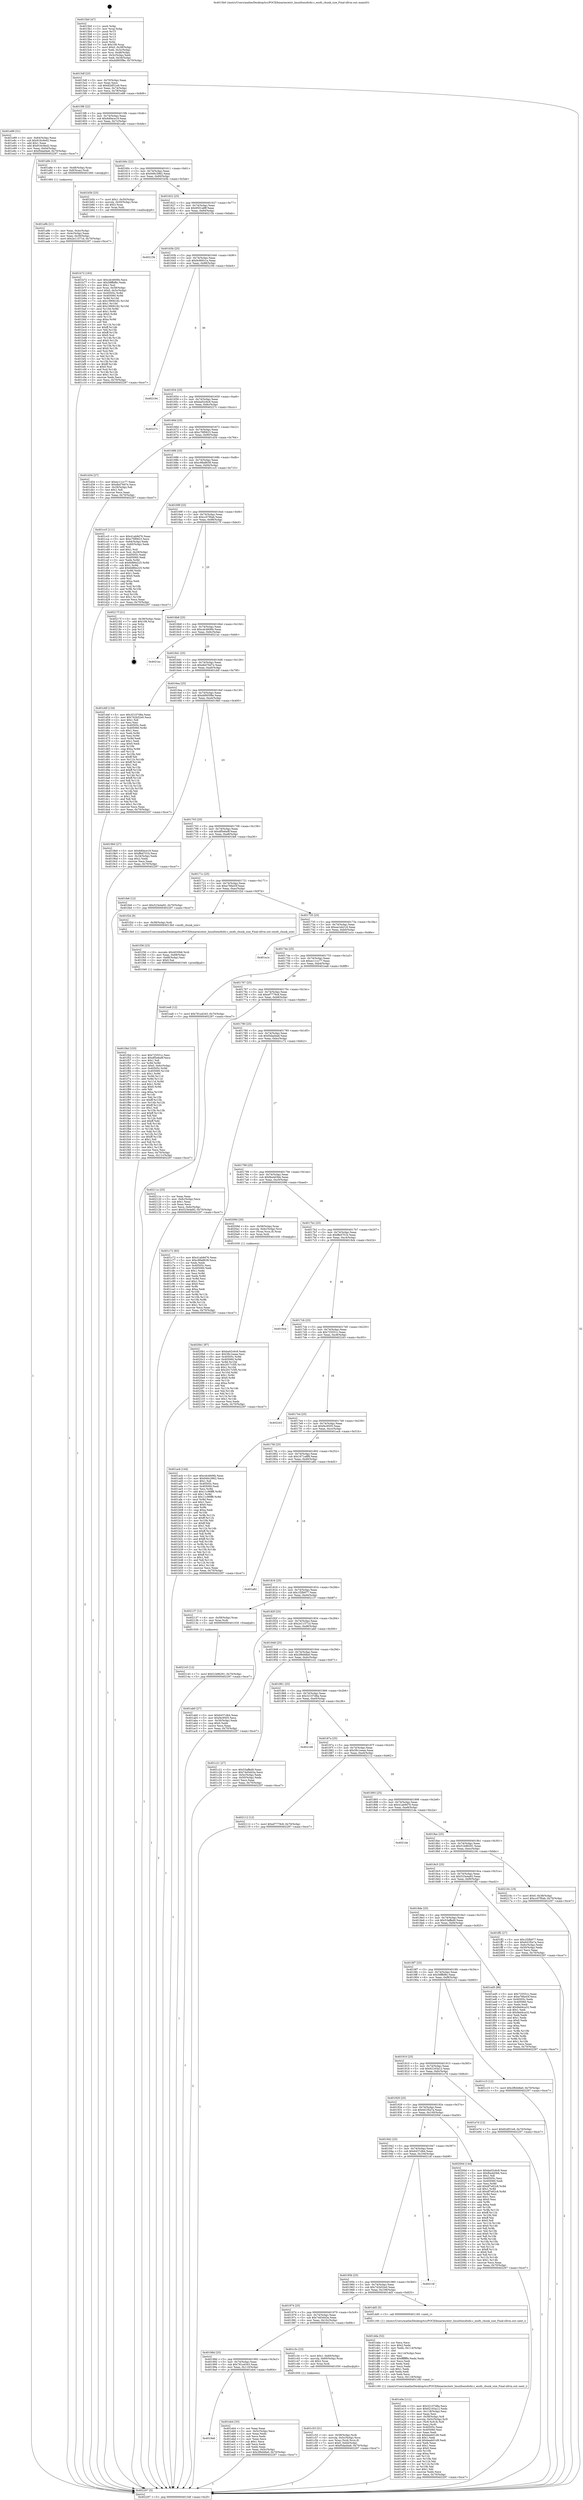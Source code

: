 digraph "0x4015b0" {
  label = "0x4015b0 (/mnt/c/Users/mathe/Desktop/tcc/POCII/binaries/extr_linuxfsexofsdir.c_exofs_chunk_size_Final-ollvm.out::main(0))"
  labelloc = "t"
  node[shape=record]

  Entry [label="",width=0.3,height=0.3,shape=circle,fillcolor=black,style=filled]
  "0x4015df" [label="{
     0x4015df [23]\l
     | [instrs]\l
     &nbsp;&nbsp;0x4015df \<+3\>: mov -0x70(%rbp),%eax\l
     &nbsp;&nbsp;0x4015e2 \<+2\>: mov %eax,%ecx\l
     &nbsp;&nbsp;0x4015e4 \<+6\>: sub $0x82df31e9,%ecx\l
     &nbsp;&nbsp;0x4015ea \<+3\>: mov %eax,-0x74(%rbp)\l
     &nbsp;&nbsp;0x4015ed \<+3\>: mov %ecx,-0x78(%rbp)\l
     &nbsp;&nbsp;0x4015f0 \<+6\>: je 0000000000401e89 \<main+0x8d9\>\l
  }"]
  "0x401e89" [label="{
     0x401e89 [31]\l
     | [instrs]\l
     &nbsp;&nbsp;0x401e89 \<+3\>: mov -0x64(%rbp),%eax\l
     &nbsp;&nbsp;0x401e8c \<+5\>: sub $0x916c9ed2,%eax\l
     &nbsp;&nbsp;0x401e91 \<+3\>: add $0x1,%eax\l
     &nbsp;&nbsp;0x401e94 \<+5\>: add $0x916c9ed2,%eax\l
     &nbsp;&nbsp;0x401e99 \<+3\>: mov %eax,-0x64(%rbp)\l
     &nbsp;&nbsp;0x401e9c \<+7\>: movl $0xf5dad4a6,-0x70(%rbp)\l
     &nbsp;&nbsp;0x401ea3 \<+5\>: jmp 0000000000402297 \<main+0xce7\>\l
  }"]
  "0x4015f6" [label="{
     0x4015f6 [22]\l
     | [instrs]\l
     &nbsp;&nbsp;0x4015f6 \<+5\>: jmp 00000000004015fb \<main+0x4b\>\l
     &nbsp;&nbsp;0x4015fb \<+3\>: mov -0x74(%rbp),%eax\l
     &nbsp;&nbsp;0x4015fe \<+5\>: sub $0x8d0ece19,%eax\l
     &nbsp;&nbsp;0x401603 \<+3\>: mov %eax,-0x7c(%rbp)\l
     &nbsp;&nbsp;0x401606 \<+6\>: je 0000000000401a8e \<main+0x4de\>\l
  }"]
  Exit [label="",width=0.3,height=0.3,shape=circle,fillcolor=black,style=filled,peripheries=2]
  "0x401a8e" [label="{
     0x401a8e [13]\l
     | [instrs]\l
     &nbsp;&nbsp;0x401a8e \<+4\>: mov -0x48(%rbp),%rax\l
     &nbsp;&nbsp;0x401a92 \<+4\>: mov 0x8(%rax),%rdi\l
     &nbsp;&nbsp;0x401a96 \<+5\>: call 0000000000401060 \<atoi@plt\>\l
     | [calls]\l
     &nbsp;&nbsp;0x401060 \{1\} (unknown)\l
  }"]
  "0x40160c" [label="{
     0x40160c [22]\l
     | [instrs]\l
     &nbsp;&nbsp;0x40160c \<+5\>: jmp 0000000000401611 \<main+0x61\>\l
     &nbsp;&nbsp;0x401611 \<+3\>: mov -0x74(%rbp),%eax\l
     &nbsp;&nbsp;0x401614 \<+5\>: sub $0x946c3962,%eax\l
     &nbsp;&nbsp;0x401619 \<+3\>: mov %eax,-0x80(%rbp)\l
     &nbsp;&nbsp;0x40161c \<+6\>: je 0000000000401b5b \<main+0x5ab\>\l
  }"]
  "0x402143" [label="{
     0x402143 [12]\l
     | [instrs]\l
     &nbsp;&nbsp;0x402143 \<+7\>: movl $0x51b96291,-0x70(%rbp)\l
     &nbsp;&nbsp;0x40214a \<+5\>: jmp 0000000000402297 \<main+0xce7\>\l
  }"]
  "0x401b5b" [label="{
     0x401b5b [23]\l
     | [instrs]\l
     &nbsp;&nbsp;0x401b5b \<+7\>: movl $0x1,-0x50(%rbp)\l
     &nbsp;&nbsp;0x401b62 \<+4\>: movslq -0x50(%rbp),%rax\l
     &nbsp;&nbsp;0x401b66 \<+4\>: shl $0x3,%rax\l
     &nbsp;&nbsp;0x401b6a \<+3\>: mov %rax,%rdi\l
     &nbsp;&nbsp;0x401b6d \<+5\>: call 0000000000401050 \<malloc@plt\>\l
     | [calls]\l
     &nbsp;&nbsp;0x401050 \{1\} (unknown)\l
  }"]
  "0x401622" [label="{
     0x401622 [25]\l
     | [instrs]\l
     &nbsp;&nbsp;0x401622 \<+5\>: jmp 0000000000401627 \<main+0x77\>\l
     &nbsp;&nbsp;0x401627 \<+3\>: mov -0x74(%rbp),%eax\l
     &nbsp;&nbsp;0x40162a \<+5\>: sub $0x9501a8ff,%eax\l
     &nbsp;&nbsp;0x40162f \<+6\>: mov %eax,-0x84(%rbp)\l
     &nbsp;&nbsp;0x401635 \<+6\>: je 000000000040215b \<main+0xbab\>\l
  }"]
  "0x4020b1" [label="{
     0x4020b1 [97]\l
     | [instrs]\l
     &nbsp;&nbsp;0x4020b1 \<+5\>: mov $0xba02c6c8,%edx\l
     &nbsp;&nbsp;0x4020b6 \<+5\>: mov $0x39c1eeaa,%esi\l
     &nbsp;&nbsp;0x4020bb \<+8\>: mov 0x40505c,%r8d\l
     &nbsp;&nbsp;0x4020c3 \<+8\>: mov 0x405060,%r9d\l
     &nbsp;&nbsp;0x4020cb \<+3\>: mov %r8d,%r10d\l
     &nbsp;&nbsp;0x4020ce \<+7\>: sub $0x2017c5f5,%r10d\l
     &nbsp;&nbsp;0x4020d5 \<+4\>: sub $0x1,%r10d\l
     &nbsp;&nbsp;0x4020d9 \<+7\>: add $0x2017c5f5,%r10d\l
     &nbsp;&nbsp;0x4020e0 \<+4\>: imul %r10d,%r8d\l
     &nbsp;&nbsp;0x4020e4 \<+4\>: and $0x1,%r8d\l
     &nbsp;&nbsp;0x4020e8 \<+4\>: cmp $0x0,%r8d\l
     &nbsp;&nbsp;0x4020ec \<+4\>: sete %r11b\l
     &nbsp;&nbsp;0x4020f0 \<+4\>: cmp $0xa,%r9d\l
     &nbsp;&nbsp;0x4020f4 \<+3\>: setl %bl\l
     &nbsp;&nbsp;0x4020f7 \<+3\>: mov %r11b,%r14b\l
     &nbsp;&nbsp;0x4020fa \<+3\>: and %bl,%r14b\l
     &nbsp;&nbsp;0x4020fd \<+3\>: xor %bl,%r11b\l
     &nbsp;&nbsp;0x402100 \<+3\>: or %r11b,%r14b\l
     &nbsp;&nbsp;0x402103 \<+4\>: test $0x1,%r14b\l
     &nbsp;&nbsp;0x402107 \<+3\>: cmovne %esi,%edx\l
     &nbsp;&nbsp;0x40210a \<+3\>: mov %edx,-0x70(%rbp)\l
     &nbsp;&nbsp;0x40210d \<+5\>: jmp 0000000000402297 \<main+0xce7\>\l
  }"]
  "0x40215b" [label="{
     0x40215b\l
  }", style=dashed]
  "0x40163b" [label="{
     0x40163b [25]\l
     | [instrs]\l
     &nbsp;&nbsp;0x40163b \<+5\>: jmp 0000000000401640 \<main+0x90\>\l
     &nbsp;&nbsp;0x401640 \<+3\>: mov -0x74(%rbp),%eax\l
     &nbsp;&nbsp;0x401643 \<+5\>: sub $0x9c900c1a,%eax\l
     &nbsp;&nbsp;0x401648 \<+6\>: mov %eax,-0x88(%rbp)\l
     &nbsp;&nbsp;0x40164e \<+6\>: je 0000000000402194 \<main+0xbe4\>\l
  }"]
  "0x401f4d" [label="{
     0x401f4d [153]\l
     | [instrs]\l
     &nbsp;&nbsp;0x401f4d \<+5\>: mov $0x725551c,%esi\l
     &nbsp;&nbsp;0x401f52 \<+5\>: mov $0xdf5e6a9f,%ecx\l
     &nbsp;&nbsp;0x401f57 \<+2\>: mov $0x1,%dl\l
     &nbsp;&nbsp;0x401f59 \<+3\>: xor %r8d,%r8d\l
     &nbsp;&nbsp;0x401f5c \<+7\>: movl $0x0,-0x6c(%rbp)\l
     &nbsp;&nbsp;0x401f63 \<+8\>: mov 0x40505c,%r9d\l
     &nbsp;&nbsp;0x401f6b \<+8\>: mov 0x405060,%r10d\l
     &nbsp;&nbsp;0x401f73 \<+4\>: sub $0x1,%r8d\l
     &nbsp;&nbsp;0x401f77 \<+3\>: mov %r9d,%r11d\l
     &nbsp;&nbsp;0x401f7a \<+3\>: add %r8d,%r11d\l
     &nbsp;&nbsp;0x401f7d \<+4\>: imul %r11d,%r9d\l
     &nbsp;&nbsp;0x401f81 \<+4\>: and $0x1,%r9d\l
     &nbsp;&nbsp;0x401f85 \<+4\>: cmp $0x0,%r9d\l
     &nbsp;&nbsp;0x401f89 \<+3\>: sete %bl\l
     &nbsp;&nbsp;0x401f8c \<+4\>: cmp $0xa,%r10d\l
     &nbsp;&nbsp;0x401f90 \<+4\>: setl %r14b\l
     &nbsp;&nbsp;0x401f94 \<+3\>: mov %bl,%r15b\l
     &nbsp;&nbsp;0x401f97 \<+4\>: xor $0xff,%r15b\l
     &nbsp;&nbsp;0x401f9b \<+3\>: mov %r14b,%r12b\l
     &nbsp;&nbsp;0x401f9e \<+4\>: xor $0xff,%r12b\l
     &nbsp;&nbsp;0x401fa2 \<+3\>: xor $0x1,%dl\l
     &nbsp;&nbsp;0x401fa5 \<+3\>: mov %r15b,%r13b\l
     &nbsp;&nbsp;0x401fa8 \<+4\>: and $0xff,%r13b\l
     &nbsp;&nbsp;0x401fac \<+2\>: and %dl,%bl\l
     &nbsp;&nbsp;0x401fae \<+3\>: mov %r12b,%dil\l
     &nbsp;&nbsp;0x401fb1 \<+4\>: and $0xff,%dil\l
     &nbsp;&nbsp;0x401fb5 \<+3\>: and %dl,%r14b\l
     &nbsp;&nbsp;0x401fb8 \<+3\>: or %bl,%r13b\l
     &nbsp;&nbsp;0x401fbb \<+3\>: or %r14b,%dil\l
     &nbsp;&nbsp;0x401fbe \<+3\>: xor %dil,%r13b\l
     &nbsp;&nbsp;0x401fc1 \<+3\>: or %r12b,%r15b\l
     &nbsp;&nbsp;0x401fc4 \<+4\>: xor $0xff,%r15b\l
     &nbsp;&nbsp;0x401fc8 \<+3\>: or $0x1,%dl\l
     &nbsp;&nbsp;0x401fcb \<+3\>: and %dl,%r15b\l
     &nbsp;&nbsp;0x401fce \<+3\>: or %r15b,%r13b\l
     &nbsp;&nbsp;0x401fd1 \<+4\>: test $0x1,%r13b\l
     &nbsp;&nbsp;0x401fd5 \<+3\>: cmovne %ecx,%esi\l
     &nbsp;&nbsp;0x401fd8 \<+3\>: mov %esi,-0x70(%rbp)\l
     &nbsp;&nbsp;0x401fdb \<+6\>: mov %eax,-0x11c(%rbp)\l
     &nbsp;&nbsp;0x401fe1 \<+5\>: jmp 0000000000402297 \<main+0xce7\>\l
  }"]
  "0x402194" [label="{
     0x402194\l
  }", style=dashed]
  "0x401654" [label="{
     0x401654 [25]\l
     | [instrs]\l
     &nbsp;&nbsp;0x401654 \<+5\>: jmp 0000000000401659 \<main+0xa9\>\l
     &nbsp;&nbsp;0x401659 \<+3\>: mov -0x74(%rbp),%eax\l
     &nbsp;&nbsp;0x40165c \<+5\>: sub $0xba02c6c8,%eax\l
     &nbsp;&nbsp;0x401661 \<+6\>: mov %eax,-0x8c(%rbp)\l
     &nbsp;&nbsp;0x401667 \<+6\>: je 000000000040227c \<main+0xccc\>\l
  }"]
  "0x401f36" [label="{
     0x401f36 [23]\l
     | [instrs]\l
     &nbsp;&nbsp;0x401f36 \<+10\>: movabs $0x4030b6,%rdi\l
     &nbsp;&nbsp;0x401f40 \<+3\>: mov %eax,-0x68(%rbp)\l
     &nbsp;&nbsp;0x401f43 \<+3\>: mov -0x68(%rbp),%esi\l
     &nbsp;&nbsp;0x401f46 \<+2\>: mov $0x0,%al\l
     &nbsp;&nbsp;0x401f48 \<+5\>: call 0000000000401040 \<printf@plt\>\l
     | [calls]\l
     &nbsp;&nbsp;0x401040 \{1\} (unknown)\l
  }"]
  "0x40227c" [label="{
     0x40227c\l
  }", style=dashed]
  "0x40166d" [label="{
     0x40166d [25]\l
     | [instrs]\l
     &nbsp;&nbsp;0x40166d \<+5\>: jmp 0000000000401672 \<main+0xc2\>\l
     &nbsp;&nbsp;0x401672 \<+3\>: mov -0x74(%rbp),%eax\l
     &nbsp;&nbsp;0x401675 \<+5\>: sub $0xc76f0623,%eax\l
     &nbsp;&nbsp;0x40167a \<+6\>: mov %eax,-0x90(%rbp)\l
     &nbsp;&nbsp;0x401680 \<+6\>: je 0000000000401d34 \<main+0x784\>\l
  }"]
  "0x4019a6" [label="{
     0x4019a6\l
  }", style=dashed]
  "0x401d34" [label="{
     0x401d34 [27]\l
     | [instrs]\l
     &nbsp;&nbsp;0x401d34 \<+5\>: mov $0xec11cc77,%eax\l
     &nbsp;&nbsp;0x401d39 \<+5\>: mov $0xdbd76d7e,%ecx\l
     &nbsp;&nbsp;0x401d3e \<+3\>: mov -0x29(%rbp),%dl\l
     &nbsp;&nbsp;0x401d41 \<+3\>: test $0x1,%dl\l
     &nbsp;&nbsp;0x401d44 \<+3\>: cmovne %ecx,%eax\l
     &nbsp;&nbsp;0x401d47 \<+3\>: mov %eax,-0x70(%rbp)\l
     &nbsp;&nbsp;0x401d4a \<+5\>: jmp 0000000000402297 \<main+0xce7\>\l
  }"]
  "0x401686" [label="{
     0x401686 [25]\l
     | [instrs]\l
     &nbsp;&nbsp;0x401686 \<+5\>: jmp 000000000040168b \<main+0xdb\>\l
     &nbsp;&nbsp;0x40168b \<+3\>: mov -0x74(%rbp),%eax\l
     &nbsp;&nbsp;0x40168e \<+5\>: sub $0xc98a8638,%eax\l
     &nbsp;&nbsp;0x401693 \<+6\>: mov %eax,-0x94(%rbp)\l
     &nbsp;&nbsp;0x401699 \<+6\>: je 0000000000401cc5 \<main+0x715\>\l
  }"]
  "0x401eb4" [label="{
     0x401eb4 [33]\l
     | [instrs]\l
     &nbsp;&nbsp;0x401eb4 \<+2\>: xor %eax,%eax\l
     &nbsp;&nbsp;0x401eb6 \<+3\>: mov -0x5c(%rbp),%ecx\l
     &nbsp;&nbsp;0x401eb9 \<+2\>: mov %eax,%edx\l
     &nbsp;&nbsp;0x401ebb \<+2\>: sub %ecx,%edx\l
     &nbsp;&nbsp;0x401ebd \<+2\>: mov %eax,%ecx\l
     &nbsp;&nbsp;0x401ebf \<+3\>: sub $0x1,%ecx\l
     &nbsp;&nbsp;0x401ec2 \<+2\>: add %ecx,%edx\l
     &nbsp;&nbsp;0x401ec4 \<+2\>: sub %edx,%eax\l
     &nbsp;&nbsp;0x401ec6 \<+3\>: mov %eax,-0x5c(%rbp)\l
     &nbsp;&nbsp;0x401ec9 \<+7\>: movl $0x2f6d48a0,-0x70(%rbp)\l
     &nbsp;&nbsp;0x401ed0 \<+5\>: jmp 0000000000402297 \<main+0xce7\>\l
  }"]
  "0x401cc5" [label="{
     0x401cc5 [111]\l
     | [instrs]\l
     &nbsp;&nbsp;0x401cc5 \<+5\>: mov $0x41ab9d76,%eax\l
     &nbsp;&nbsp;0x401cca \<+5\>: mov $0xc76f0623,%ecx\l
     &nbsp;&nbsp;0x401ccf \<+3\>: mov -0x64(%rbp),%edx\l
     &nbsp;&nbsp;0x401cd2 \<+3\>: cmp -0x60(%rbp),%edx\l
     &nbsp;&nbsp;0x401cd5 \<+4\>: setl %sil\l
     &nbsp;&nbsp;0x401cd9 \<+4\>: and $0x1,%sil\l
     &nbsp;&nbsp;0x401cdd \<+4\>: mov %sil,-0x29(%rbp)\l
     &nbsp;&nbsp;0x401ce1 \<+7\>: mov 0x40505c,%edx\l
     &nbsp;&nbsp;0x401ce8 \<+7\>: mov 0x405060,%edi\l
     &nbsp;&nbsp;0x401cef \<+3\>: mov %edx,%r8d\l
     &nbsp;&nbsp;0x401cf2 \<+7\>: sub $0x6d86e225,%r8d\l
     &nbsp;&nbsp;0x401cf9 \<+4\>: sub $0x1,%r8d\l
     &nbsp;&nbsp;0x401cfd \<+7\>: add $0x6d86e225,%r8d\l
     &nbsp;&nbsp;0x401d04 \<+4\>: imul %r8d,%edx\l
     &nbsp;&nbsp;0x401d08 \<+3\>: and $0x1,%edx\l
     &nbsp;&nbsp;0x401d0b \<+3\>: cmp $0x0,%edx\l
     &nbsp;&nbsp;0x401d0e \<+4\>: sete %sil\l
     &nbsp;&nbsp;0x401d12 \<+3\>: cmp $0xa,%edi\l
     &nbsp;&nbsp;0x401d15 \<+4\>: setl %r9b\l
     &nbsp;&nbsp;0x401d19 \<+3\>: mov %sil,%r10b\l
     &nbsp;&nbsp;0x401d1c \<+3\>: and %r9b,%r10b\l
     &nbsp;&nbsp;0x401d1f \<+3\>: xor %r9b,%sil\l
     &nbsp;&nbsp;0x401d22 \<+3\>: or %sil,%r10b\l
     &nbsp;&nbsp;0x401d25 \<+4\>: test $0x1,%r10b\l
     &nbsp;&nbsp;0x401d29 \<+3\>: cmovne %ecx,%eax\l
     &nbsp;&nbsp;0x401d2c \<+3\>: mov %eax,-0x70(%rbp)\l
     &nbsp;&nbsp;0x401d2f \<+5\>: jmp 0000000000402297 \<main+0xce7\>\l
  }"]
  "0x40169f" [label="{
     0x40169f [25]\l
     | [instrs]\l
     &nbsp;&nbsp;0x40169f \<+5\>: jmp 00000000004016a4 \<main+0xf4\>\l
     &nbsp;&nbsp;0x4016a4 \<+3\>: mov -0x74(%rbp),%eax\l
     &nbsp;&nbsp;0x4016a7 \<+5\>: sub $0xcc07f0ab,%eax\l
     &nbsp;&nbsp;0x4016ac \<+6\>: mov %eax,-0x98(%rbp)\l
     &nbsp;&nbsp;0x4016b2 \<+6\>: je 000000000040217f \<main+0xbcf\>\l
  }"]
  "0x401e0e" [label="{
     0x401e0e [111]\l
     | [instrs]\l
     &nbsp;&nbsp;0x401e0e \<+5\>: mov $0x32107d8a,%ecx\l
     &nbsp;&nbsp;0x401e13 \<+5\>: mov $0x62163a12,%edx\l
     &nbsp;&nbsp;0x401e18 \<+6\>: mov -0x118(%rbp),%esi\l
     &nbsp;&nbsp;0x401e1e \<+3\>: imul %eax,%esi\l
     &nbsp;&nbsp;0x401e21 \<+4\>: mov -0x58(%rbp),%r8\l
     &nbsp;&nbsp;0x401e25 \<+4\>: movslq -0x5c(%rbp),%r9\l
     &nbsp;&nbsp;0x401e29 \<+4\>: mov (%r8,%r9,8),%r8\l
     &nbsp;&nbsp;0x401e2d \<+3\>: mov %esi,(%r8)\l
     &nbsp;&nbsp;0x401e30 \<+7\>: mov 0x40505c,%eax\l
     &nbsp;&nbsp;0x401e37 \<+7\>: mov 0x405060,%esi\l
     &nbsp;&nbsp;0x401e3e \<+2\>: mov %eax,%edi\l
     &nbsp;&nbsp;0x401e40 \<+6\>: sub $0xbeeb01d9,%edi\l
     &nbsp;&nbsp;0x401e46 \<+3\>: sub $0x1,%edi\l
     &nbsp;&nbsp;0x401e49 \<+6\>: add $0xbeeb01d9,%edi\l
     &nbsp;&nbsp;0x401e4f \<+3\>: imul %edi,%eax\l
     &nbsp;&nbsp;0x401e52 \<+3\>: and $0x1,%eax\l
     &nbsp;&nbsp;0x401e55 \<+3\>: cmp $0x0,%eax\l
     &nbsp;&nbsp;0x401e58 \<+4\>: sete %r10b\l
     &nbsp;&nbsp;0x401e5c \<+3\>: cmp $0xa,%esi\l
     &nbsp;&nbsp;0x401e5f \<+4\>: setl %r11b\l
     &nbsp;&nbsp;0x401e63 \<+3\>: mov %r10b,%bl\l
     &nbsp;&nbsp;0x401e66 \<+3\>: and %r11b,%bl\l
     &nbsp;&nbsp;0x401e69 \<+3\>: xor %r11b,%r10b\l
     &nbsp;&nbsp;0x401e6c \<+3\>: or %r10b,%bl\l
     &nbsp;&nbsp;0x401e6f \<+3\>: test $0x1,%bl\l
     &nbsp;&nbsp;0x401e72 \<+3\>: cmovne %edx,%ecx\l
     &nbsp;&nbsp;0x401e75 \<+3\>: mov %ecx,-0x70(%rbp)\l
     &nbsp;&nbsp;0x401e78 \<+5\>: jmp 0000000000402297 \<main+0xce7\>\l
  }"]
  "0x40217f" [label="{
     0x40217f [21]\l
     | [instrs]\l
     &nbsp;&nbsp;0x40217f \<+3\>: mov -0x38(%rbp),%eax\l
     &nbsp;&nbsp;0x402182 \<+7\>: add $0x108,%rsp\l
     &nbsp;&nbsp;0x402189 \<+1\>: pop %rbx\l
     &nbsp;&nbsp;0x40218a \<+2\>: pop %r12\l
     &nbsp;&nbsp;0x40218c \<+2\>: pop %r13\l
     &nbsp;&nbsp;0x40218e \<+2\>: pop %r14\l
     &nbsp;&nbsp;0x402190 \<+2\>: pop %r15\l
     &nbsp;&nbsp;0x402192 \<+1\>: pop %rbp\l
     &nbsp;&nbsp;0x402193 \<+1\>: ret\l
  }"]
  "0x4016b8" [label="{
     0x4016b8 [25]\l
     | [instrs]\l
     &nbsp;&nbsp;0x4016b8 \<+5\>: jmp 00000000004016bd \<main+0x10d\>\l
     &nbsp;&nbsp;0x4016bd \<+3\>: mov -0x74(%rbp),%eax\l
     &nbsp;&nbsp;0x4016c0 \<+5\>: sub $0xcdc4606b,%eax\l
     &nbsp;&nbsp;0x4016c5 \<+6\>: mov %eax,-0x9c(%rbp)\l
     &nbsp;&nbsp;0x4016cb \<+6\>: je 00000000004021ac \<main+0xbfc\>\l
  }"]
  "0x401dda" [label="{
     0x401dda [52]\l
     | [instrs]\l
     &nbsp;&nbsp;0x401dda \<+2\>: xor %ecx,%ecx\l
     &nbsp;&nbsp;0x401ddc \<+5\>: mov $0x2,%edx\l
     &nbsp;&nbsp;0x401de1 \<+6\>: mov %edx,-0x114(%rbp)\l
     &nbsp;&nbsp;0x401de7 \<+1\>: cltd\l
     &nbsp;&nbsp;0x401de8 \<+6\>: mov -0x114(%rbp),%esi\l
     &nbsp;&nbsp;0x401dee \<+2\>: idiv %esi\l
     &nbsp;&nbsp;0x401df0 \<+6\>: imul $0xfffffffe,%edx,%edx\l
     &nbsp;&nbsp;0x401df6 \<+2\>: mov %ecx,%edi\l
     &nbsp;&nbsp;0x401df8 \<+2\>: sub %edx,%edi\l
     &nbsp;&nbsp;0x401dfa \<+2\>: mov %ecx,%edx\l
     &nbsp;&nbsp;0x401dfc \<+3\>: sub $0x1,%edx\l
     &nbsp;&nbsp;0x401dff \<+2\>: add %edx,%edi\l
     &nbsp;&nbsp;0x401e01 \<+2\>: sub %edi,%ecx\l
     &nbsp;&nbsp;0x401e03 \<+6\>: mov %ecx,-0x118(%rbp)\l
     &nbsp;&nbsp;0x401e09 \<+5\>: call 0000000000401160 \<next_i\>\l
     | [calls]\l
     &nbsp;&nbsp;0x401160 \{1\} (/mnt/c/Users/mathe/Desktop/tcc/POCII/binaries/extr_linuxfsexofsdir.c_exofs_chunk_size_Final-ollvm.out::next_i)\l
  }"]
  "0x4021ac" [label="{
     0x4021ac\l
  }", style=dashed]
  "0x4016d1" [label="{
     0x4016d1 [25]\l
     | [instrs]\l
     &nbsp;&nbsp;0x4016d1 \<+5\>: jmp 00000000004016d6 \<main+0x126\>\l
     &nbsp;&nbsp;0x4016d6 \<+3\>: mov -0x74(%rbp),%eax\l
     &nbsp;&nbsp;0x4016d9 \<+5\>: sub $0xdbd76d7e,%eax\l
     &nbsp;&nbsp;0x4016de \<+6\>: mov %eax,-0xa0(%rbp)\l
     &nbsp;&nbsp;0x4016e4 \<+6\>: je 0000000000401d4f \<main+0x79f\>\l
  }"]
  "0x401c53" [label="{
     0x401c53 [31]\l
     | [instrs]\l
     &nbsp;&nbsp;0x401c53 \<+4\>: mov -0x58(%rbp),%rdi\l
     &nbsp;&nbsp;0x401c57 \<+4\>: movslq -0x5c(%rbp),%rcx\l
     &nbsp;&nbsp;0x401c5b \<+4\>: mov %rax,(%rdi,%rcx,8)\l
     &nbsp;&nbsp;0x401c5f \<+7\>: movl $0x0,-0x64(%rbp)\l
     &nbsp;&nbsp;0x401c66 \<+7\>: movl $0xf5dad4a6,-0x70(%rbp)\l
     &nbsp;&nbsp;0x401c6d \<+5\>: jmp 0000000000402297 \<main+0xce7\>\l
  }"]
  "0x401d4f" [label="{
     0x401d4f [134]\l
     | [instrs]\l
     &nbsp;&nbsp;0x401d4f \<+5\>: mov $0x32107d8a,%eax\l
     &nbsp;&nbsp;0x401d54 \<+5\>: mov $0x742b52e0,%ecx\l
     &nbsp;&nbsp;0x401d59 \<+2\>: mov $0x1,%dl\l
     &nbsp;&nbsp;0x401d5b \<+2\>: xor %esi,%esi\l
     &nbsp;&nbsp;0x401d5d \<+7\>: mov 0x40505c,%edi\l
     &nbsp;&nbsp;0x401d64 \<+8\>: mov 0x405060,%r8d\l
     &nbsp;&nbsp;0x401d6c \<+3\>: sub $0x1,%esi\l
     &nbsp;&nbsp;0x401d6f \<+3\>: mov %edi,%r9d\l
     &nbsp;&nbsp;0x401d72 \<+3\>: add %esi,%r9d\l
     &nbsp;&nbsp;0x401d75 \<+4\>: imul %r9d,%edi\l
     &nbsp;&nbsp;0x401d79 \<+3\>: and $0x1,%edi\l
     &nbsp;&nbsp;0x401d7c \<+3\>: cmp $0x0,%edi\l
     &nbsp;&nbsp;0x401d7f \<+4\>: sete %r10b\l
     &nbsp;&nbsp;0x401d83 \<+4\>: cmp $0xa,%r8d\l
     &nbsp;&nbsp;0x401d87 \<+4\>: setl %r11b\l
     &nbsp;&nbsp;0x401d8b \<+3\>: mov %r10b,%bl\l
     &nbsp;&nbsp;0x401d8e \<+3\>: xor $0xff,%bl\l
     &nbsp;&nbsp;0x401d91 \<+3\>: mov %r11b,%r14b\l
     &nbsp;&nbsp;0x401d94 \<+4\>: xor $0xff,%r14b\l
     &nbsp;&nbsp;0x401d98 \<+3\>: xor $0x1,%dl\l
     &nbsp;&nbsp;0x401d9b \<+3\>: mov %bl,%r15b\l
     &nbsp;&nbsp;0x401d9e \<+4\>: and $0xff,%r15b\l
     &nbsp;&nbsp;0x401da2 \<+3\>: and %dl,%r10b\l
     &nbsp;&nbsp;0x401da5 \<+3\>: mov %r14b,%r12b\l
     &nbsp;&nbsp;0x401da8 \<+4\>: and $0xff,%r12b\l
     &nbsp;&nbsp;0x401dac \<+3\>: and %dl,%r11b\l
     &nbsp;&nbsp;0x401daf \<+3\>: or %r10b,%r15b\l
     &nbsp;&nbsp;0x401db2 \<+3\>: or %r11b,%r12b\l
     &nbsp;&nbsp;0x401db5 \<+3\>: xor %r12b,%r15b\l
     &nbsp;&nbsp;0x401db8 \<+3\>: or %r14b,%bl\l
     &nbsp;&nbsp;0x401dbb \<+3\>: xor $0xff,%bl\l
     &nbsp;&nbsp;0x401dbe \<+3\>: or $0x1,%dl\l
     &nbsp;&nbsp;0x401dc1 \<+2\>: and %dl,%bl\l
     &nbsp;&nbsp;0x401dc3 \<+3\>: or %bl,%r15b\l
     &nbsp;&nbsp;0x401dc6 \<+4\>: test $0x1,%r15b\l
     &nbsp;&nbsp;0x401dca \<+3\>: cmovne %ecx,%eax\l
     &nbsp;&nbsp;0x401dcd \<+3\>: mov %eax,-0x70(%rbp)\l
     &nbsp;&nbsp;0x401dd0 \<+5\>: jmp 0000000000402297 \<main+0xce7\>\l
  }"]
  "0x4016ea" [label="{
     0x4016ea [25]\l
     | [instrs]\l
     &nbsp;&nbsp;0x4016ea \<+5\>: jmp 00000000004016ef \<main+0x13f\>\l
     &nbsp;&nbsp;0x4016ef \<+3\>: mov -0x74(%rbp),%eax\l
     &nbsp;&nbsp;0x4016f2 \<+5\>: sub $0xdd905f8e,%eax\l
     &nbsp;&nbsp;0x4016f7 \<+6\>: mov %eax,-0xa4(%rbp)\l
     &nbsp;&nbsp;0x4016fd \<+6\>: je 00000000004019b0 \<main+0x400\>\l
  }"]
  "0x40198d" [label="{
     0x40198d [25]\l
     | [instrs]\l
     &nbsp;&nbsp;0x40198d \<+5\>: jmp 0000000000401992 \<main+0x3e2\>\l
     &nbsp;&nbsp;0x401992 \<+3\>: mov -0x74(%rbp),%eax\l
     &nbsp;&nbsp;0x401995 \<+5\>: sub $0x781a4343,%eax\l
     &nbsp;&nbsp;0x40199a \<+6\>: mov %eax,-0x110(%rbp)\l
     &nbsp;&nbsp;0x4019a0 \<+6\>: je 0000000000401eb4 \<main+0x904\>\l
  }"]
  "0x4019b0" [label="{
     0x4019b0 [27]\l
     | [instrs]\l
     &nbsp;&nbsp;0x4019b0 \<+5\>: mov $0x8d0ece19,%eax\l
     &nbsp;&nbsp;0x4019b5 \<+5\>: mov $0xffed701b,%ecx\l
     &nbsp;&nbsp;0x4019ba \<+3\>: mov -0x34(%rbp),%edx\l
     &nbsp;&nbsp;0x4019bd \<+3\>: cmp $0x2,%edx\l
     &nbsp;&nbsp;0x4019c0 \<+3\>: cmovne %ecx,%eax\l
     &nbsp;&nbsp;0x4019c3 \<+3\>: mov %eax,-0x70(%rbp)\l
     &nbsp;&nbsp;0x4019c6 \<+5\>: jmp 0000000000402297 \<main+0xce7\>\l
  }"]
  "0x401703" [label="{
     0x401703 [25]\l
     | [instrs]\l
     &nbsp;&nbsp;0x401703 \<+5\>: jmp 0000000000401708 \<main+0x158\>\l
     &nbsp;&nbsp;0x401708 \<+3\>: mov -0x74(%rbp),%eax\l
     &nbsp;&nbsp;0x40170b \<+5\>: sub $0xdf5e6a9f,%eax\l
     &nbsp;&nbsp;0x401710 \<+6\>: mov %eax,-0xa8(%rbp)\l
     &nbsp;&nbsp;0x401716 \<+6\>: je 0000000000401fe6 \<main+0xa36\>\l
  }"]
  "0x402297" [label="{
     0x402297 [5]\l
     | [instrs]\l
     &nbsp;&nbsp;0x402297 \<+5\>: jmp 00000000004015df \<main+0x2f\>\l
  }"]
  "0x4015b0" [label="{
     0x4015b0 [47]\l
     | [instrs]\l
     &nbsp;&nbsp;0x4015b0 \<+1\>: push %rbp\l
     &nbsp;&nbsp;0x4015b1 \<+3\>: mov %rsp,%rbp\l
     &nbsp;&nbsp;0x4015b4 \<+2\>: push %r15\l
     &nbsp;&nbsp;0x4015b6 \<+2\>: push %r14\l
     &nbsp;&nbsp;0x4015b8 \<+2\>: push %r13\l
     &nbsp;&nbsp;0x4015ba \<+2\>: push %r12\l
     &nbsp;&nbsp;0x4015bc \<+1\>: push %rbx\l
     &nbsp;&nbsp;0x4015bd \<+7\>: sub $0x108,%rsp\l
     &nbsp;&nbsp;0x4015c4 \<+7\>: movl $0x0,-0x38(%rbp)\l
     &nbsp;&nbsp;0x4015cb \<+3\>: mov %edi,-0x3c(%rbp)\l
     &nbsp;&nbsp;0x4015ce \<+4\>: mov %rsi,-0x48(%rbp)\l
     &nbsp;&nbsp;0x4015d2 \<+3\>: mov -0x3c(%rbp),%edi\l
     &nbsp;&nbsp;0x4015d5 \<+3\>: mov %edi,-0x34(%rbp)\l
     &nbsp;&nbsp;0x4015d8 \<+7\>: movl $0xdd905f8e,-0x70(%rbp)\l
  }"]
  "0x401a9b" [label="{
     0x401a9b [21]\l
     | [instrs]\l
     &nbsp;&nbsp;0x401a9b \<+3\>: mov %eax,-0x4c(%rbp)\l
     &nbsp;&nbsp;0x401a9e \<+3\>: mov -0x4c(%rbp),%eax\l
     &nbsp;&nbsp;0x401aa1 \<+3\>: mov %eax,-0x30(%rbp)\l
     &nbsp;&nbsp;0x401aa4 \<+7\>: movl $0x2e11571d,-0x70(%rbp)\l
     &nbsp;&nbsp;0x401aab \<+5\>: jmp 0000000000402297 \<main+0xce7\>\l
  }"]
  "0x401c3c" [label="{
     0x401c3c [23]\l
     | [instrs]\l
     &nbsp;&nbsp;0x401c3c \<+7\>: movl $0x1,-0x60(%rbp)\l
     &nbsp;&nbsp;0x401c43 \<+4\>: movslq -0x60(%rbp),%rax\l
     &nbsp;&nbsp;0x401c47 \<+4\>: shl $0x2,%rax\l
     &nbsp;&nbsp;0x401c4b \<+3\>: mov %rax,%rdi\l
     &nbsp;&nbsp;0x401c4e \<+5\>: call 0000000000401050 \<malloc@plt\>\l
     | [calls]\l
     &nbsp;&nbsp;0x401050 \{1\} (unknown)\l
  }"]
  "0x401fe6" [label="{
     0x401fe6 [12]\l
     | [instrs]\l
     &nbsp;&nbsp;0x401fe6 \<+7\>: movl $0x523e4a92,-0x70(%rbp)\l
     &nbsp;&nbsp;0x401fed \<+5\>: jmp 0000000000402297 \<main+0xce7\>\l
  }"]
  "0x40171c" [label="{
     0x40171c [25]\l
     | [instrs]\l
     &nbsp;&nbsp;0x40171c \<+5\>: jmp 0000000000401721 \<main+0x171\>\l
     &nbsp;&nbsp;0x401721 \<+3\>: mov -0x74(%rbp),%eax\l
     &nbsp;&nbsp;0x401724 \<+5\>: sub $0xe76fa43f,%eax\l
     &nbsp;&nbsp;0x401729 \<+6\>: mov %eax,-0xac(%rbp)\l
     &nbsp;&nbsp;0x40172f \<+6\>: je 0000000000401f2d \<main+0x97d\>\l
  }"]
  "0x401974" [label="{
     0x401974 [25]\l
     | [instrs]\l
     &nbsp;&nbsp;0x401974 \<+5\>: jmp 0000000000401979 \<main+0x3c9\>\l
     &nbsp;&nbsp;0x401979 \<+3\>: mov -0x74(%rbp),%eax\l
     &nbsp;&nbsp;0x40197c \<+5\>: sub $0x74d3d43a,%eax\l
     &nbsp;&nbsp;0x401981 \<+6\>: mov %eax,-0x10c(%rbp)\l
     &nbsp;&nbsp;0x401987 \<+6\>: je 0000000000401c3c \<main+0x68c\>\l
  }"]
  "0x401f2d" [label="{
     0x401f2d [9]\l
     | [instrs]\l
     &nbsp;&nbsp;0x401f2d \<+4\>: mov -0x58(%rbp),%rdi\l
     &nbsp;&nbsp;0x401f31 \<+5\>: call 00000000004013b0 \<exofs_chunk_size\>\l
     | [calls]\l
     &nbsp;&nbsp;0x4013b0 \{1\} (/mnt/c/Users/mathe/Desktop/tcc/POCII/binaries/extr_linuxfsexofsdir.c_exofs_chunk_size_Final-ollvm.out::exofs_chunk_size)\l
  }"]
  "0x401735" [label="{
     0x401735 [25]\l
     | [instrs]\l
     &nbsp;&nbsp;0x401735 \<+5\>: jmp 000000000040173a \<main+0x18a\>\l
     &nbsp;&nbsp;0x40173a \<+3\>: mov -0x74(%rbp),%eax\l
     &nbsp;&nbsp;0x40173d \<+5\>: sub $0xea1eb218,%eax\l
     &nbsp;&nbsp;0x401742 \<+6\>: mov %eax,-0xb0(%rbp)\l
     &nbsp;&nbsp;0x401748 \<+6\>: je 0000000000401a1e \<main+0x46e\>\l
  }"]
  "0x401dd5" [label="{
     0x401dd5 [5]\l
     | [instrs]\l
     &nbsp;&nbsp;0x401dd5 \<+5\>: call 0000000000401160 \<next_i\>\l
     | [calls]\l
     &nbsp;&nbsp;0x401160 \{1\} (/mnt/c/Users/mathe/Desktop/tcc/POCII/binaries/extr_linuxfsexofsdir.c_exofs_chunk_size_Final-ollvm.out::next_i)\l
  }"]
  "0x401a1e" [label="{
     0x401a1e\l
  }", style=dashed]
  "0x40174e" [label="{
     0x40174e [25]\l
     | [instrs]\l
     &nbsp;&nbsp;0x40174e \<+5\>: jmp 0000000000401753 \<main+0x1a3\>\l
     &nbsp;&nbsp;0x401753 \<+3\>: mov -0x74(%rbp),%eax\l
     &nbsp;&nbsp;0x401756 \<+5\>: sub $0xec11cc77,%eax\l
     &nbsp;&nbsp;0x40175b \<+6\>: mov %eax,-0xb4(%rbp)\l
     &nbsp;&nbsp;0x401761 \<+6\>: je 0000000000401ea8 \<main+0x8f8\>\l
  }"]
  "0x40195b" [label="{
     0x40195b [25]\l
     | [instrs]\l
     &nbsp;&nbsp;0x40195b \<+5\>: jmp 0000000000401960 \<main+0x3b0\>\l
     &nbsp;&nbsp;0x401960 \<+3\>: mov -0x74(%rbp),%eax\l
     &nbsp;&nbsp;0x401963 \<+5\>: sub $0x742b52e0,%eax\l
     &nbsp;&nbsp;0x401968 \<+6\>: mov %eax,-0x108(%rbp)\l
     &nbsp;&nbsp;0x40196e \<+6\>: je 0000000000401dd5 \<main+0x825\>\l
  }"]
  "0x401ea8" [label="{
     0x401ea8 [12]\l
     | [instrs]\l
     &nbsp;&nbsp;0x401ea8 \<+7\>: movl $0x781a4343,-0x70(%rbp)\l
     &nbsp;&nbsp;0x401eaf \<+5\>: jmp 0000000000402297 \<main+0xce7\>\l
  }"]
  "0x401767" [label="{
     0x401767 [25]\l
     | [instrs]\l
     &nbsp;&nbsp;0x401767 \<+5\>: jmp 000000000040176c \<main+0x1bc\>\l
     &nbsp;&nbsp;0x40176c \<+3\>: mov -0x74(%rbp),%eax\l
     &nbsp;&nbsp;0x40176f \<+5\>: sub $0xef7779c8,%eax\l
     &nbsp;&nbsp;0x401774 \<+6\>: mov %eax,-0xb8(%rbp)\l
     &nbsp;&nbsp;0x40177a \<+6\>: je 000000000040211e \<main+0xb6e\>\l
  }"]
  "0x40214f" [label="{
     0x40214f\l
  }", style=dashed]
  "0x40211e" [label="{
     0x40211e [25]\l
     | [instrs]\l
     &nbsp;&nbsp;0x40211e \<+2\>: xor %eax,%eax\l
     &nbsp;&nbsp;0x402120 \<+3\>: mov -0x6c(%rbp),%ecx\l
     &nbsp;&nbsp;0x402123 \<+3\>: sub $0x1,%eax\l
     &nbsp;&nbsp;0x402126 \<+2\>: sub %eax,%ecx\l
     &nbsp;&nbsp;0x402128 \<+3\>: mov %ecx,-0x6c(%rbp)\l
     &nbsp;&nbsp;0x40212b \<+7\>: movl $0x523e4a92,-0x70(%rbp)\l
     &nbsp;&nbsp;0x402132 \<+5\>: jmp 0000000000402297 \<main+0xce7\>\l
  }"]
  "0x401780" [label="{
     0x401780 [25]\l
     | [instrs]\l
     &nbsp;&nbsp;0x401780 \<+5\>: jmp 0000000000401785 \<main+0x1d5\>\l
     &nbsp;&nbsp;0x401785 \<+3\>: mov -0x74(%rbp),%eax\l
     &nbsp;&nbsp;0x401788 \<+5\>: sub $0xf5dad4a6,%eax\l
     &nbsp;&nbsp;0x40178d \<+6\>: mov %eax,-0xbc(%rbp)\l
     &nbsp;&nbsp;0x401793 \<+6\>: je 0000000000401c72 \<main+0x6c2\>\l
  }"]
  "0x401942" [label="{
     0x401942 [25]\l
     | [instrs]\l
     &nbsp;&nbsp;0x401942 \<+5\>: jmp 0000000000401947 \<main+0x397\>\l
     &nbsp;&nbsp;0x401947 \<+3\>: mov -0x74(%rbp),%eax\l
     &nbsp;&nbsp;0x40194a \<+5\>: sub $0x6437cfe4,%eax\l
     &nbsp;&nbsp;0x40194f \<+6\>: mov %eax,-0x104(%rbp)\l
     &nbsp;&nbsp;0x401955 \<+6\>: je 000000000040214f \<main+0xb9f\>\l
  }"]
  "0x401c72" [label="{
     0x401c72 [83]\l
     | [instrs]\l
     &nbsp;&nbsp;0x401c72 \<+5\>: mov $0x41ab9d76,%eax\l
     &nbsp;&nbsp;0x401c77 \<+5\>: mov $0xc98a8638,%ecx\l
     &nbsp;&nbsp;0x401c7c \<+2\>: xor %edx,%edx\l
     &nbsp;&nbsp;0x401c7e \<+7\>: mov 0x40505c,%esi\l
     &nbsp;&nbsp;0x401c85 \<+7\>: mov 0x405060,%edi\l
     &nbsp;&nbsp;0x401c8c \<+3\>: sub $0x1,%edx\l
     &nbsp;&nbsp;0x401c8f \<+3\>: mov %esi,%r8d\l
     &nbsp;&nbsp;0x401c92 \<+3\>: add %edx,%r8d\l
     &nbsp;&nbsp;0x401c95 \<+4\>: imul %r8d,%esi\l
     &nbsp;&nbsp;0x401c99 \<+3\>: and $0x1,%esi\l
     &nbsp;&nbsp;0x401c9c \<+3\>: cmp $0x0,%esi\l
     &nbsp;&nbsp;0x401c9f \<+4\>: sete %r9b\l
     &nbsp;&nbsp;0x401ca3 \<+3\>: cmp $0xa,%edi\l
     &nbsp;&nbsp;0x401ca6 \<+4\>: setl %r10b\l
     &nbsp;&nbsp;0x401caa \<+3\>: mov %r9b,%r11b\l
     &nbsp;&nbsp;0x401cad \<+3\>: and %r10b,%r11b\l
     &nbsp;&nbsp;0x401cb0 \<+3\>: xor %r10b,%r9b\l
     &nbsp;&nbsp;0x401cb3 \<+3\>: or %r9b,%r11b\l
     &nbsp;&nbsp;0x401cb6 \<+4\>: test $0x1,%r11b\l
     &nbsp;&nbsp;0x401cba \<+3\>: cmovne %ecx,%eax\l
     &nbsp;&nbsp;0x401cbd \<+3\>: mov %eax,-0x70(%rbp)\l
     &nbsp;&nbsp;0x401cc0 \<+5\>: jmp 0000000000402297 \<main+0xce7\>\l
  }"]
  "0x401799" [label="{
     0x401799 [25]\l
     | [instrs]\l
     &nbsp;&nbsp;0x401799 \<+5\>: jmp 000000000040179e \<main+0x1ee\>\l
     &nbsp;&nbsp;0x40179e \<+3\>: mov -0x74(%rbp),%eax\l
     &nbsp;&nbsp;0x4017a1 \<+5\>: sub $0xfba4d3bb,%eax\l
     &nbsp;&nbsp;0x4017a6 \<+6\>: mov %eax,-0xc0(%rbp)\l
     &nbsp;&nbsp;0x4017ac \<+6\>: je 000000000040209d \<main+0xaed\>\l
  }"]
  "0x40200d" [label="{
     0x40200d [144]\l
     | [instrs]\l
     &nbsp;&nbsp;0x40200d \<+5\>: mov $0xba02c6c8,%eax\l
     &nbsp;&nbsp;0x402012 \<+5\>: mov $0xfba4d3bb,%ecx\l
     &nbsp;&nbsp;0x402017 \<+2\>: mov $0x1,%dl\l
     &nbsp;&nbsp;0x402019 \<+7\>: mov 0x40505c,%esi\l
     &nbsp;&nbsp;0x402020 \<+7\>: mov 0x405060,%edi\l
     &nbsp;&nbsp;0x402027 \<+3\>: mov %esi,%r8d\l
     &nbsp;&nbsp;0x40202a \<+7\>: add $0xdf7e62c8,%r8d\l
     &nbsp;&nbsp;0x402031 \<+4\>: sub $0x1,%r8d\l
     &nbsp;&nbsp;0x402035 \<+7\>: sub $0xdf7e62c8,%r8d\l
     &nbsp;&nbsp;0x40203c \<+4\>: imul %r8d,%esi\l
     &nbsp;&nbsp;0x402040 \<+3\>: and $0x1,%esi\l
     &nbsp;&nbsp;0x402043 \<+3\>: cmp $0x0,%esi\l
     &nbsp;&nbsp;0x402046 \<+4\>: sete %r9b\l
     &nbsp;&nbsp;0x40204a \<+3\>: cmp $0xa,%edi\l
     &nbsp;&nbsp;0x40204d \<+4\>: setl %r10b\l
     &nbsp;&nbsp;0x402051 \<+3\>: mov %r9b,%r11b\l
     &nbsp;&nbsp;0x402054 \<+4\>: xor $0xff,%r11b\l
     &nbsp;&nbsp;0x402058 \<+3\>: mov %r10b,%bl\l
     &nbsp;&nbsp;0x40205b \<+3\>: xor $0xff,%bl\l
     &nbsp;&nbsp;0x40205e \<+3\>: xor $0x0,%dl\l
     &nbsp;&nbsp;0x402061 \<+3\>: mov %r11b,%r14b\l
     &nbsp;&nbsp;0x402064 \<+4\>: and $0x0,%r14b\l
     &nbsp;&nbsp;0x402068 \<+3\>: and %dl,%r9b\l
     &nbsp;&nbsp;0x40206b \<+3\>: mov %bl,%r15b\l
     &nbsp;&nbsp;0x40206e \<+4\>: and $0x0,%r15b\l
     &nbsp;&nbsp;0x402072 \<+3\>: and %dl,%r10b\l
     &nbsp;&nbsp;0x402075 \<+3\>: or %r9b,%r14b\l
     &nbsp;&nbsp;0x402078 \<+3\>: or %r10b,%r15b\l
     &nbsp;&nbsp;0x40207b \<+3\>: xor %r15b,%r14b\l
     &nbsp;&nbsp;0x40207e \<+3\>: or %bl,%r11b\l
     &nbsp;&nbsp;0x402081 \<+4\>: xor $0xff,%r11b\l
     &nbsp;&nbsp;0x402085 \<+3\>: or $0x0,%dl\l
     &nbsp;&nbsp;0x402088 \<+3\>: and %dl,%r11b\l
     &nbsp;&nbsp;0x40208b \<+3\>: or %r11b,%r14b\l
     &nbsp;&nbsp;0x40208e \<+4\>: test $0x1,%r14b\l
     &nbsp;&nbsp;0x402092 \<+3\>: cmovne %ecx,%eax\l
     &nbsp;&nbsp;0x402095 \<+3\>: mov %eax,-0x70(%rbp)\l
     &nbsp;&nbsp;0x402098 \<+5\>: jmp 0000000000402297 \<main+0xce7\>\l
  }"]
  "0x40209d" [label="{
     0x40209d [20]\l
     | [instrs]\l
     &nbsp;&nbsp;0x40209d \<+4\>: mov -0x58(%rbp),%rax\l
     &nbsp;&nbsp;0x4020a1 \<+4\>: movslq -0x6c(%rbp),%rcx\l
     &nbsp;&nbsp;0x4020a5 \<+4\>: mov (%rax,%rcx,8),%rax\l
     &nbsp;&nbsp;0x4020a9 \<+3\>: mov %rax,%rdi\l
     &nbsp;&nbsp;0x4020ac \<+5\>: call 0000000000401030 \<free@plt\>\l
     | [calls]\l
     &nbsp;&nbsp;0x401030 \{1\} (unknown)\l
  }"]
  "0x4017b2" [label="{
     0x4017b2 [25]\l
     | [instrs]\l
     &nbsp;&nbsp;0x4017b2 \<+5\>: jmp 00000000004017b7 \<main+0x207\>\l
     &nbsp;&nbsp;0x4017b7 \<+3\>: mov -0x74(%rbp),%eax\l
     &nbsp;&nbsp;0x4017ba \<+5\>: sub $0xffed701b,%eax\l
     &nbsp;&nbsp;0x4017bf \<+6\>: mov %eax,-0xc4(%rbp)\l
     &nbsp;&nbsp;0x4017c5 \<+6\>: je 00000000004019cb \<main+0x41b\>\l
  }"]
  "0x401929" [label="{
     0x401929 [25]\l
     | [instrs]\l
     &nbsp;&nbsp;0x401929 \<+5\>: jmp 000000000040192e \<main+0x37e\>\l
     &nbsp;&nbsp;0x40192e \<+3\>: mov -0x74(%rbp),%eax\l
     &nbsp;&nbsp;0x401931 \<+5\>: sub $0x641f5a7a,%eax\l
     &nbsp;&nbsp;0x401936 \<+6\>: mov %eax,-0x100(%rbp)\l
     &nbsp;&nbsp;0x40193c \<+6\>: je 000000000040200d \<main+0xa5d\>\l
  }"]
  "0x4019cb" [label="{
     0x4019cb\l
  }", style=dashed]
  "0x4017cb" [label="{
     0x4017cb [25]\l
     | [instrs]\l
     &nbsp;&nbsp;0x4017cb \<+5\>: jmp 00000000004017d0 \<main+0x220\>\l
     &nbsp;&nbsp;0x4017d0 \<+3\>: mov -0x74(%rbp),%eax\l
     &nbsp;&nbsp;0x4017d3 \<+5\>: sub $0x725551c,%eax\l
     &nbsp;&nbsp;0x4017d8 \<+6\>: mov %eax,-0xc8(%rbp)\l
     &nbsp;&nbsp;0x4017de \<+6\>: je 0000000000402243 \<main+0xc93\>\l
  }"]
  "0x401e7d" [label="{
     0x401e7d [12]\l
     | [instrs]\l
     &nbsp;&nbsp;0x401e7d \<+7\>: movl $0x82df31e9,-0x70(%rbp)\l
     &nbsp;&nbsp;0x401e84 \<+5\>: jmp 0000000000402297 \<main+0xce7\>\l
  }"]
  "0x402243" [label="{
     0x402243\l
  }", style=dashed]
  "0x4017e4" [label="{
     0x4017e4 [25]\l
     | [instrs]\l
     &nbsp;&nbsp;0x4017e4 \<+5\>: jmp 00000000004017e9 \<main+0x239\>\l
     &nbsp;&nbsp;0x4017e9 \<+3\>: mov -0x74(%rbp),%eax\l
     &nbsp;&nbsp;0x4017ec \<+5\>: sub $0xf4c9505,%eax\l
     &nbsp;&nbsp;0x4017f1 \<+6\>: mov %eax,-0xcc(%rbp)\l
     &nbsp;&nbsp;0x4017f7 \<+6\>: je 0000000000401acb \<main+0x51b\>\l
  }"]
  "0x401910" [label="{
     0x401910 [25]\l
     | [instrs]\l
     &nbsp;&nbsp;0x401910 \<+5\>: jmp 0000000000401915 \<main+0x365\>\l
     &nbsp;&nbsp;0x401915 \<+3\>: mov -0x74(%rbp),%eax\l
     &nbsp;&nbsp;0x401918 \<+5\>: sub $0x62163a12,%eax\l
     &nbsp;&nbsp;0x40191d \<+6\>: mov %eax,-0xfc(%rbp)\l
     &nbsp;&nbsp;0x401923 \<+6\>: je 0000000000401e7d \<main+0x8cd\>\l
  }"]
  "0x401acb" [label="{
     0x401acb [144]\l
     | [instrs]\l
     &nbsp;&nbsp;0x401acb \<+5\>: mov $0xcdc4606b,%eax\l
     &nbsp;&nbsp;0x401ad0 \<+5\>: mov $0x946c3962,%ecx\l
     &nbsp;&nbsp;0x401ad5 \<+2\>: mov $0x1,%dl\l
     &nbsp;&nbsp;0x401ad7 \<+7\>: mov 0x40505c,%esi\l
     &nbsp;&nbsp;0x401ade \<+7\>: mov 0x405060,%edi\l
     &nbsp;&nbsp;0x401ae5 \<+3\>: mov %esi,%r8d\l
     &nbsp;&nbsp;0x401ae8 \<+7\>: add $0x11c96ff8,%r8d\l
     &nbsp;&nbsp;0x401aef \<+4\>: sub $0x1,%r8d\l
     &nbsp;&nbsp;0x401af3 \<+7\>: sub $0x11c96ff8,%r8d\l
     &nbsp;&nbsp;0x401afa \<+4\>: imul %r8d,%esi\l
     &nbsp;&nbsp;0x401afe \<+3\>: and $0x1,%esi\l
     &nbsp;&nbsp;0x401b01 \<+3\>: cmp $0x0,%esi\l
     &nbsp;&nbsp;0x401b04 \<+4\>: sete %r9b\l
     &nbsp;&nbsp;0x401b08 \<+3\>: cmp $0xa,%edi\l
     &nbsp;&nbsp;0x401b0b \<+4\>: setl %r10b\l
     &nbsp;&nbsp;0x401b0f \<+3\>: mov %r9b,%r11b\l
     &nbsp;&nbsp;0x401b12 \<+4\>: xor $0xff,%r11b\l
     &nbsp;&nbsp;0x401b16 \<+3\>: mov %r10b,%bl\l
     &nbsp;&nbsp;0x401b19 \<+3\>: xor $0xff,%bl\l
     &nbsp;&nbsp;0x401b1c \<+3\>: xor $0x1,%dl\l
     &nbsp;&nbsp;0x401b1f \<+3\>: mov %r11b,%r14b\l
     &nbsp;&nbsp;0x401b22 \<+4\>: and $0xff,%r14b\l
     &nbsp;&nbsp;0x401b26 \<+3\>: and %dl,%r9b\l
     &nbsp;&nbsp;0x401b29 \<+3\>: mov %bl,%r15b\l
     &nbsp;&nbsp;0x401b2c \<+4\>: and $0xff,%r15b\l
     &nbsp;&nbsp;0x401b30 \<+3\>: and %dl,%r10b\l
     &nbsp;&nbsp;0x401b33 \<+3\>: or %r9b,%r14b\l
     &nbsp;&nbsp;0x401b36 \<+3\>: or %r10b,%r15b\l
     &nbsp;&nbsp;0x401b39 \<+3\>: xor %r15b,%r14b\l
     &nbsp;&nbsp;0x401b3c \<+3\>: or %bl,%r11b\l
     &nbsp;&nbsp;0x401b3f \<+4\>: xor $0xff,%r11b\l
     &nbsp;&nbsp;0x401b43 \<+3\>: or $0x1,%dl\l
     &nbsp;&nbsp;0x401b46 \<+3\>: and %dl,%r11b\l
     &nbsp;&nbsp;0x401b49 \<+3\>: or %r11b,%r14b\l
     &nbsp;&nbsp;0x401b4c \<+4\>: test $0x1,%r14b\l
     &nbsp;&nbsp;0x401b50 \<+3\>: cmovne %ecx,%eax\l
     &nbsp;&nbsp;0x401b53 \<+3\>: mov %eax,-0x70(%rbp)\l
     &nbsp;&nbsp;0x401b56 \<+5\>: jmp 0000000000402297 \<main+0xce7\>\l
  }"]
  "0x4017fd" [label="{
     0x4017fd [25]\l
     | [instrs]\l
     &nbsp;&nbsp;0x4017fd \<+5\>: jmp 0000000000401802 \<main+0x252\>\l
     &nbsp;&nbsp;0x401802 \<+3\>: mov -0x74(%rbp),%eax\l
     &nbsp;&nbsp;0x401805 \<+5\>: sub $0x1671a8f8,%eax\l
     &nbsp;&nbsp;0x40180a \<+6\>: mov %eax,-0xd0(%rbp)\l
     &nbsp;&nbsp;0x401810 \<+6\>: je 0000000000401a82 \<main+0x4d2\>\l
  }"]
  "0x401c15" [label="{
     0x401c15 [12]\l
     | [instrs]\l
     &nbsp;&nbsp;0x401c15 \<+7\>: movl $0x2f6d48a0,-0x70(%rbp)\l
     &nbsp;&nbsp;0x401c1c \<+5\>: jmp 0000000000402297 \<main+0xce7\>\l
  }"]
  "0x401a82" [label="{
     0x401a82\l
  }", style=dashed]
  "0x401816" [label="{
     0x401816 [25]\l
     | [instrs]\l
     &nbsp;&nbsp;0x401816 \<+5\>: jmp 000000000040181b \<main+0x26b\>\l
     &nbsp;&nbsp;0x40181b \<+3\>: mov -0x74(%rbp),%eax\l
     &nbsp;&nbsp;0x40181e \<+5\>: sub $0x1f2fb977,%eax\l
     &nbsp;&nbsp;0x401823 \<+6\>: mov %eax,-0xd4(%rbp)\l
     &nbsp;&nbsp;0x401829 \<+6\>: je 0000000000402137 \<main+0xb87\>\l
  }"]
  "0x4018f7" [label="{
     0x4018f7 [25]\l
     | [instrs]\l
     &nbsp;&nbsp;0x4018f7 \<+5\>: jmp 00000000004018fc \<main+0x34c\>\l
     &nbsp;&nbsp;0x4018fc \<+3\>: mov -0x74(%rbp),%eax\l
     &nbsp;&nbsp;0x4018ff \<+5\>: sub $0x58ffbf8c,%eax\l
     &nbsp;&nbsp;0x401904 \<+6\>: mov %eax,-0xf8(%rbp)\l
     &nbsp;&nbsp;0x40190a \<+6\>: je 0000000000401c15 \<main+0x665\>\l
  }"]
  "0x402137" [label="{
     0x402137 [12]\l
     | [instrs]\l
     &nbsp;&nbsp;0x402137 \<+4\>: mov -0x58(%rbp),%rax\l
     &nbsp;&nbsp;0x40213b \<+3\>: mov %rax,%rdi\l
     &nbsp;&nbsp;0x40213e \<+5\>: call 0000000000401030 \<free@plt\>\l
     | [calls]\l
     &nbsp;&nbsp;0x401030 \{1\} (unknown)\l
  }"]
  "0x40182f" [label="{
     0x40182f [25]\l
     | [instrs]\l
     &nbsp;&nbsp;0x40182f \<+5\>: jmp 0000000000401834 \<main+0x284\>\l
     &nbsp;&nbsp;0x401834 \<+3\>: mov -0x74(%rbp),%eax\l
     &nbsp;&nbsp;0x401837 \<+5\>: sub $0x2e11571d,%eax\l
     &nbsp;&nbsp;0x40183c \<+6\>: mov %eax,-0xd8(%rbp)\l
     &nbsp;&nbsp;0x401842 \<+6\>: je 0000000000401ab0 \<main+0x500\>\l
  }"]
  "0x401ed5" [label="{
     0x401ed5 [88]\l
     | [instrs]\l
     &nbsp;&nbsp;0x401ed5 \<+5\>: mov $0x725551c,%eax\l
     &nbsp;&nbsp;0x401eda \<+5\>: mov $0xe76fa43f,%ecx\l
     &nbsp;&nbsp;0x401edf \<+7\>: mov 0x40505c,%edx\l
     &nbsp;&nbsp;0x401ee6 \<+7\>: mov 0x405060,%esi\l
     &nbsp;&nbsp;0x401eed \<+2\>: mov %edx,%edi\l
     &nbsp;&nbsp;0x401eef \<+6\>: add $0x9ed4ca32,%edi\l
     &nbsp;&nbsp;0x401ef5 \<+3\>: sub $0x1,%edi\l
     &nbsp;&nbsp;0x401ef8 \<+6\>: sub $0x9ed4ca32,%edi\l
     &nbsp;&nbsp;0x401efe \<+3\>: imul %edi,%edx\l
     &nbsp;&nbsp;0x401f01 \<+3\>: and $0x1,%edx\l
     &nbsp;&nbsp;0x401f04 \<+3\>: cmp $0x0,%edx\l
     &nbsp;&nbsp;0x401f07 \<+4\>: sete %r8b\l
     &nbsp;&nbsp;0x401f0b \<+3\>: cmp $0xa,%esi\l
     &nbsp;&nbsp;0x401f0e \<+4\>: setl %r9b\l
     &nbsp;&nbsp;0x401f12 \<+3\>: mov %r8b,%r10b\l
     &nbsp;&nbsp;0x401f15 \<+3\>: and %r9b,%r10b\l
     &nbsp;&nbsp;0x401f18 \<+3\>: xor %r9b,%r8b\l
     &nbsp;&nbsp;0x401f1b \<+3\>: or %r8b,%r10b\l
     &nbsp;&nbsp;0x401f1e \<+4\>: test $0x1,%r10b\l
     &nbsp;&nbsp;0x401f22 \<+3\>: cmovne %ecx,%eax\l
     &nbsp;&nbsp;0x401f25 \<+3\>: mov %eax,-0x70(%rbp)\l
     &nbsp;&nbsp;0x401f28 \<+5\>: jmp 0000000000402297 \<main+0xce7\>\l
  }"]
  "0x401ab0" [label="{
     0x401ab0 [27]\l
     | [instrs]\l
     &nbsp;&nbsp;0x401ab0 \<+5\>: mov $0x6437cfe4,%eax\l
     &nbsp;&nbsp;0x401ab5 \<+5\>: mov $0xf4c9505,%ecx\l
     &nbsp;&nbsp;0x401aba \<+3\>: mov -0x30(%rbp),%edx\l
     &nbsp;&nbsp;0x401abd \<+3\>: cmp $0x0,%edx\l
     &nbsp;&nbsp;0x401ac0 \<+3\>: cmove %ecx,%eax\l
     &nbsp;&nbsp;0x401ac3 \<+3\>: mov %eax,-0x70(%rbp)\l
     &nbsp;&nbsp;0x401ac6 \<+5\>: jmp 0000000000402297 \<main+0xce7\>\l
  }"]
  "0x401848" [label="{
     0x401848 [25]\l
     | [instrs]\l
     &nbsp;&nbsp;0x401848 \<+5\>: jmp 000000000040184d \<main+0x29d\>\l
     &nbsp;&nbsp;0x40184d \<+3\>: mov -0x74(%rbp),%eax\l
     &nbsp;&nbsp;0x401850 \<+5\>: sub $0x2f6d48a0,%eax\l
     &nbsp;&nbsp;0x401855 \<+6\>: mov %eax,-0xdc(%rbp)\l
     &nbsp;&nbsp;0x40185b \<+6\>: je 0000000000401c21 \<main+0x671\>\l
  }"]
  "0x401b72" [label="{
     0x401b72 [163]\l
     | [instrs]\l
     &nbsp;&nbsp;0x401b72 \<+5\>: mov $0xcdc4606b,%ecx\l
     &nbsp;&nbsp;0x401b77 \<+5\>: mov $0x58ffbf8c,%edx\l
     &nbsp;&nbsp;0x401b7c \<+3\>: mov $0x1,%sil\l
     &nbsp;&nbsp;0x401b7f \<+4\>: mov %rax,-0x58(%rbp)\l
     &nbsp;&nbsp;0x401b83 \<+7\>: movl $0x0,-0x5c(%rbp)\l
     &nbsp;&nbsp;0x401b8a \<+8\>: mov 0x40505c,%r8d\l
     &nbsp;&nbsp;0x401b92 \<+8\>: mov 0x405060,%r9d\l
     &nbsp;&nbsp;0x401b9a \<+3\>: mov %r8d,%r10d\l
     &nbsp;&nbsp;0x401b9d \<+7\>: sub $0x19906182,%r10d\l
     &nbsp;&nbsp;0x401ba4 \<+4\>: sub $0x1,%r10d\l
     &nbsp;&nbsp;0x401ba8 \<+7\>: add $0x19906182,%r10d\l
     &nbsp;&nbsp;0x401baf \<+4\>: imul %r10d,%r8d\l
     &nbsp;&nbsp;0x401bb3 \<+4\>: and $0x1,%r8d\l
     &nbsp;&nbsp;0x401bb7 \<+4\>: cmp $0x0,%r8d\l
     &nbsp;&nbsp;0x401bbb \<+4\>: sete %r11b\l
     &nbsp;&nbsp;0x401bbf \<+4\>: cmp $0xa,%r9d\l
     &nbsp;&nbsp;0x401bc3 \<+3\>: setl %bl\l
     &nbsp;&nbsp;0x401bc6 \<+3\>: mov %r11b,%r14b\l
     &nbsp;&nbsp;0x401bc9 \<+4\>: xor $0xff,%r14b\l
     &nbsp;&nbsp;0x401bcd \<+3\>: mov %bl,%r15b\l
     &nbsp;&nbsp;0x401bd0 \<+4\>: xor $0xff,%r15b\l
     &nbsp;&nbsp;0x401bd4 \<+4\>: xor $0x0,%sil\l
     &nbsp;&nbsp;0x401bd8 \<+3\>: mov %r14b,%r12b\l
     &nbsp;&nbsp;0x401bdb \<+4\>: and $0x0,%r12b\l
     &nbsp;&nbsp;0x401bdf \<+3\>: and %sil,%r11b\l
     &nbsp;&nbsp;0x401be2 \<+3\>: mov %r15b,%r13b\l
     &nbsp;&nbsp;0x401be5 \<+4\>: and $0x0,%r13b\l
     &nbsp;&nbsp;0x401be9 \<+3\>: and %sil,%bl\l
     &nbsp;&nbsp;0x401bec \<+3\>: or %r11b,%r12b\l
     &nbsp;&nbsp;0x401bef \<+3\>: or %bl,%r13b\l
     &nbsp;&nbsp;0x401bf2 \<+3\>: xor %r13b,%r12b\l
     &nbsp;&nbsp;0x401bf5 \<+3\>: or %r15b,%r14b\l
     &nbsp;&nbsp;0x401bf8 \<+4\>: xor $0xff,%r14b\l
     &nbsp;&nbsp;0x401bfc \<+4\>: or $0x0,%sil\l
     &nbsp;&nbsp;0x401c00 \<+3\>: and %sil,%r14b\l
     &nbsp;&nbsp;0x401c03 \<+3\>: or %r14b,%r12b\l
     &nbsp;&nbsp;0x401c06 \<+4\>: test $0x1,%r12b\l
     &nbsp;&nbsp;0x401c0a \<+3\>: cmovne %edx,%ecx\l
     &nbsp;&nbsp;0x401c0d \<+3\>: mov %ecx,-0x70(%rbp)\l
     &nbsp;&nbsp;0x401c10 \<+5\>: jmp 0000000000402297 \<main+0xce7\>\l
  }"]
  "0x4018de" [label="{
     0x4018de [25]\l
     | [instrs]\l
     &nbsp;&nbsp;0x4018de \<+5\>: jmp 00000000004018e3 \<main+0x333\>\l
     &nbsp;&nbsp;0x4018e3 \<+3\>: mov -0x74(%rbp),%eax\l
     &nbsp;&nbsp;0x4018e6 \<+5\>: sub $0x53affed0,%eax\l
     &nbsp;&nbsp;0x4018eb \<+6\>: mov %eax,-0xf4(%rbp)\l
     &nbsp;&nbsp;0x4018f1 \<+6\>: je 0000000000401ed5 \<main+0x925\>\l
  }"]
  "0x401c21" [label="{
     0x401c21 [27]\l
     | [instrs]\l
     &nbsp;&nbsp;0x401c21 \<+5\>: mov $0x53affed0,%eax\l
     &nbsp;&nbsp;0x401c26 \<+5\>: mov $0x74d3d43a,%ecx\l
     &nbsp;&nbsp;0x401c2b \<+3\>: mov -0x5c(%rbp),%edx\l
     &nbsp;&nbsp;0x401c2e \<+3\>: cmp -0x50(%rbp),%edx\l
     &nbsp;&nbsp;0x401c31 \<+3\>: cmovl %ecx,%eax\l
     &nbsp;&nbsp;0x401c34 \<+3\>: mov %eax,-0x70(%rbp)\l
     &nbsp;&nbsp;0x401c37 \<+5\>: jmp 0000000000402297 \<main+0xce7\>\l
  }"]
  "0x401861" [label="{
     0x401861 [25]\l
     | [instrs]\l
     &nbsp;&nbsp;0x401861 \<+5\>: jmp 0000000000401866 \<main+0x2b6\>\l
     &nbsp;&nbsp;0x401866 \<+3\>: mov -0x74(%rbp),%eax\l
     &nbsp;&nbsp;0x401869 \<+5\>: sub $0x32107d8a,%eax\l
     &nbsp;&nbsp;0x40186e \<+6\>: mov %eax,-0xe0(%rbp)\l
     &nbsp;&nbsp;0x401874 \<+6\>: je 00000000004021e6 \<main+0xc36\>\l
  }"]
  "0x401ff2" [label="{
     0x401ff2 [27]\l
     | [instrs]\l
     &nbsp;&nbsp;0x401ff2 \<+5\>: mov $0x1f2fb977,%eax\l
     &nbsp;&nbsp;0x401ff7 \<+5\>: mov $0x641f5a7a,%ecx\l
     &nbsp;&nbsp;0x401ffc \<+3\>: mov -0x6c(%rbp),%edx\l
     &nbsp;&nbsp;0x401fff \<+3\>: cmp -0x50(%rbp),%edx\l
     &nbsp;&nbsp;0x402002 \<+3\>: cmovl %ecx,%eax\l
     &nbsp;&nbsp;0x402005 \<+3\>: mov %eax,-0x70(%rbp)\l
     &nbsp;&nbsp;0x402008 \<+5\>: jmp 0000000000402297 \<main+0xce7\>\l
  }"]
  "0x4021e6" [label="{
     0x4021e6\l
  }", style=dashed]
  "0x40187a" [label="{
     0x40187a [25]\l
     | [instrs]\l
     &nbsp;&nbsp;0x40187a \<+5\>: jmp 000000000040187f \<main+0x2cf\>\l
     &nbsp;&nbsp;0x40187f \<+3\>: mov -0x74(%rbp),%eax\l
     &nbsp;&nbsp;0x401882 \<+5\>: sub $0x39c1eeaa,%eax\l
     &nbsp;&nbsp;0x401887 \<+6\>: mov %eax,-0xe4(%rbp)\l
     &nbsp;&nbsp;0x40188d \<+6\>: je 0000000000402112 \<main+0xb62\>\l
  }"]
  "0x4018c5" [label="{
     0x4018c5 [25]\l
     | [instrs]\l
     &nbsp;&nbsp;0x4018c5 \<+5\>: jmp 00000000004018ca \<main+0x31a\>\l
     &nbsp;&nbsp;0x4018ca \<+3\>: mov -0x74(%rbp),%eax\l
     &nbsp;&nbsp;0x4018cd \<+5\>: sub $0x523e4a92,%eax\l
     &nbsp;&nbsp;0x4018d2 \<+6\>: mov %eax,-0xf0(%rbp)\l
     &nbsp;&nbsp;0x4018d8 \<+6\>: je 0000000000401ff2 \<main+0xa42\>\l
  }"]
  "0x402112" [label="{
     0x402112 [12]\l
     | [instrs]\l
     &nbsp;&nbsp;0x402112 \<+7\>: movl $0xef7779c8,-0x70(%rbp)\l
     &nbsp;&nbsp;0x402119 \<+5\>: jmp 0000000000402297 \<main+0xce7\>\l
  }"]
  "0x401893" [label="{
     0x401893 [25]\l
     | [instrs]\l
     &nbsp;&nbsp;0x401893 \<+5\>: jmp 0000000000401898 \<main+0x2e8\>\l
     &nbsp;&nbsp;0x401898 \<+3\>: mov -0x74(%rbp),%eax\l
     &nbsp;&nbsp;0x40189b \<+5\>: sub $0x41ab9d76,%eax\l
     &nbsp;&nbsp;0x4018a0 \<+6\>: mov %eax,-0xe8(%rbp)\l
     &nbsp;&nbsp;0x4018a6 \<+6\>: je 00000000004021da \<main+0xc2a\>\l
  }"]
  "0x40216c" [label="{
     0x40216c [19]\l
     | [instrs]\l
     &nbsp;&nbsp;0x40216c \<+7\>: movl $0x0,-0x38(%rbp)\l
     &nbsp;&nbsp;0x402173 \<+7\>: movl $0xcc07f0ab,-0x70(%rbp)\l
     &nbsp;&nbsp;0x40217a \<+5\>: jmp 0000000000402297 \<main+0xce7\>\l
  }"]
  "0x4021da" [label="{
     0x4021da\l
  }", style=dashed]
  "0x4018ac" [label="{
     0x4018ac [25]\l
     | [instrs]\l
     &nbsp;&nbsp;0x4018ac \<+5\>: jmp 00000000004018b1 \<main+0x301\>\l
     &nbsp;&nbsp;0x4018b1 \<+3\>: mov -0x74(%rbp),%eax\l
     &nbsp;&nbsp;0x4018b4 \<+5\>: sub $0x51b96291,%eax\l
     &nbsp;&nbsp;0x4018b9 \<+6\>: mov %eax,-0xec(%rbp)\l
     &nbsp;&nbsp;0x4018bf \<+6\>: je 000000000040216c \<main+0xbbc\>\l
  }"]
  Entry -> "0x4015b0" [label=" 1"]
  "0x4015df" -> "0x401e89" [label=" 1"]
  "0x4015df" -> "0x4015f6" [label=" 32"]
  "0x40217f" -> Exit [label=" 1"]
  "0x4015f6" -> "0x401a8e" [label=" 1"]
  "0x4015f6" -> "0x40160c" [label=" 31"]
  "0x40216c" -> "0x402297" [label=" 1"]
  "0x40160c" -> "0x401b5b" [label=" 1"]
  "0x40160c" -> "0x401622" [label=" 30"]
  "0x402143" -> "0x402297" [label=" 1"]
  "0x401622" -> "0x40215b" [label=" 0"]
  "0x401622" -> "0x40163b" [label=" 30"]
  "0x402137" -> "0x402143" [label=" 1"]
  "0x40163b" -> "0x402194" [label=" 0"]
  "0x40163b" -> "0x401654" [label=" 30"]
  "0x40211e" -> "0x402297" [label=" 1"]
  "0x401654" -> "0x40227c" [label=" 0"]
  "0x401654" -> "0x40166d" [label=" 30"]
  "0x402112" -> "0x402297" [label=" 1"]
  "0x40166d" -> "0x401d34" [label=" 2"]
  "0x40166d" -> "0x401686" [label=" 28"]
  "0x4020b1" -> "0x402297" [label=" 1"]
  "0x401686" -> "0x401cc5" [label=" 2"]
  "0x401686" -> "0x40169f" [label=" 26"]
  "0x40209d" -> "0x4020b1" [label=" 1"]
  "0x40169f" -> "0x40217f" [label=" 1"]
  "0x40169f" -> "0x4016b8" [label=" 25"]
  "0x401ff2" -> "0x402297" [label=" 2"]
  "0x4016b8" -> "0x4021ac" [label=" 0"]
  "0x4016b8" -> "0x4016d1" [label=" 25"]
  "0x401fe6" -> "0x402297" [label=" 1"]
  "0x4016d1" -> "0x401d4f" [label=" 1"]
  "0x4016d1" -> "0x4016ea" [label=" 24"]
  "0x401f4d" -> "0x402297" [label=" 1"]
  "0x4016ea" -> "0x4019b0" [label=" 1"]
  "0x4016ea" -> "0x401703" [label=" 23"]
  "0x4019b0" -> "0x402297" [label=" 1"]
  "0x4015b0" -> "0x4015df" [label=" 1"]
  "0x402297" -> "0x4015df" [label=" 32"]
  "0x401a8e" -> "0x401a9b" [label=" 1"]
  "0x401a9b" -> "0x402297" [label=" 1"]
  "0x401f36" -> "0x401f4d" [label=" 1"]
  "0x401703" -> "0x401fe6" [label=" 1"]
  "0x401703" -> "0x40171c" [label=" 22"]
  "0x401f2d" -> "0x401f36" [label=" 1"]
  "0x40171c" -> "0x401f2d" [label=" 1"]
  "0x40171c" -> "0x401735" [label=" 21"]
  "0x401eb4" -> "0x402297" [label=" 1"]
  "0x401735" -> "0x401a1e" [label=" 0"]
  "0x401735" -> "0x40174e" [label=" 21"]
  "0x40198d" -> "0x4019a6" [label=" 0"]
  "0x40174e" -> "0x401ea8" [label=" 1"]
  "0x40174e" -> "0x401767" [label=" 20"]
  "0x40200d" -> "0x402297" [label=" 1"]
  "0x401767" -> "0x40211e" [label=" 1"]
  "0x401767" -> "0x401780" [label=" 19"]
  "0x401ea8" -> "0x402297" [label=" 1"]
  "0x401780" -> "0x401c72" [label=" 2"]
  "0x401780" -> "0x401799" [label=" 17"]
  "0x401e7d" -> "0x402297" [label=" 1"]
  "0x401799" -> "0x40209d" [label=" 1"]
  "0x401799" -> "0x4017b2" [label=" 16"]
  "0x401e0e" -> "0x402297" [label=" 1"]
  "0x4017b2" -> "0x4019cb" [label=" 0"]
  "0x4017b2" -> "0x4017cb" [label=" 16"]
  "0x401dd5" -> "0x401dda" [label=" 1"]
  "0x4017cb" -> "0x402243" [label=" 0"]
  "0x4017cb" -> "0x4017e4" [label=" 16"]
  "0x401d4f" -> "0x402297" [label=" 1"]
  "0x4017e4" -> "0x401acb" [label=" 1"]
  "0x4017e4" -> "0x4017fd" [label=" 15"]
  "0x401cc5" -> "0x402297" [label=" 2"]
  "0x4017fd" -> "0x401a82" [label=" 0"]
  "0x4017fd" -> "0x401816" [label=" 15"]
  "0x401c72" -> "0x402297" [label=" 2"]
  "0x401816" -> "0x402137" [label=" 1"]
  "0x401816" -> "0x40182f" [label=" 14"]
  "0x401c3c" -> "0x401c53" [label=" 1"]
  "0x40182f" -> "0x401ab0" [label=" 1"]
  "0x40182f" -> "0x401848" [label=" 13"]
  "0x401ab0" -> "0x402297" [label=" 1"]
  "0x401acb" -> "0x402297" [label=" 1"]
  "0x401b5b" -> "0x401b72" [label=" 1"]
  "0x401b72" -> "0x402297" [label=" 1"]
  "0x401974" -> "0x40198d" [label=" 1"]
  "0x401848" -> "0x401c21" [label=" 2"]
  "0x401848" -> "0x401861" [label=" 11"]
  "0x401ed5" -> "0x402297" [label=" 1"]
  "0x401861" -> "0x4021e6" [label=" 0"]
  "0x401861" -> "0x40187a" [label=" 11"]
  "0x40195b" -> "0x401974" [label=" 2"]
  "0x40187a" -> "0x402112" [label=" 1"]
  "0x40187a" -> "0x401893" [label=" 10"]
  "0x40198d" -> "0x401eb4" [label=" 1"]
  "0x401893" -> "0x4021da" [label=" 0"]
  "0x401893" -> "0x4018ac" [label=" 10"]
  "0x401942" -> "0x40195b" [label=" 3"]
  "0x4018ac" -> "0x40216c" [label=" 1"]
  "0x4018ac" -> "0x4018c5" [label=" 9"]
  "0x40195b" -> "0x401dd5" [label=" 1"]
  "0x4018c5" -> "0x401ff2" [label=" 2"]
  "0x4018c5" -> "0x4018de" [label=" 7"]
  "0x401974" -> "0x401c3c" [label=" 1"]
  "0x4018de" -> "0x401ed5" [label=" 1"]
  "0x4018de" -> "0x4018f7" [label=" 6"]
  "0x401c53" -> "0x402297" [label=" 1"]
  "0x4018f7" -> "0x401c15" [label=" 1"]
  "0x4018f7" -> "0x401910" [label=" 5"]
  "0x401c15" -> "0x402297" [label=" 1"]
  "0x401c21" -> "0x402297" [label=" 2"]
  "0x401d34" -> "0x402297" [label=" 2"]
  "0x401910" -> "0x401e7d" [label=" 1"]
  "0x401910" -> "0x401929" [label=" 4"]
  "0x401dda" -> "0x401e0e" [label=" 1"]
  "0x401929" -> "0x40200d" [label=" 1"]
  "0x401929" -> "0x401942" [label=" 3"]
  "0x401e89" -> "0x402297" [label=" 1"]
  "0x401942" -> "0x40214f" [label=" 0"]
}
